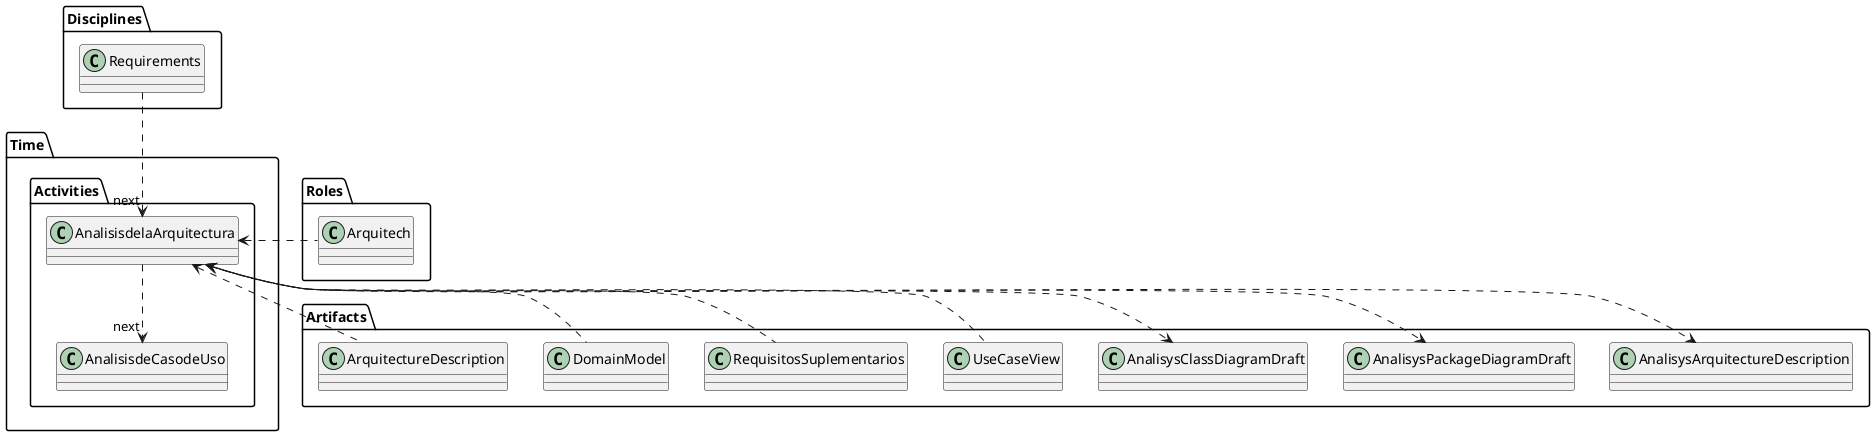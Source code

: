 @startuml

  set namespaceSeparator .
  
  Disciplines.Requirements   ..> "next" Time.Activities.AnalisisdelaArquitectura
  Time.Activities.AnalisisdelaArquitectura <.right. Roles.Arquitech
  Time.Activities.AnalisisdelaArquitectura ..> "next" Time.Activities.AnalisisdeCasodeUso
  
  Time.Activities.AnalisisdelaArquitectura <.. Artifacts.UseCaseView
  Time.Activities.AnalisisdelaArquitectura <.. Artifacts.RequisitosSuplementarios
  Time.Activities.AnalisisdelaArquitectura <.. Artifacts.DomainModel
  Time.Activities.AnalisisdelaArquitectura <.. Artifacts.ArquitectureDescription

  Time.Activities.AnalisisdelaArquitectura .> Artifacts.AnalisysArquitectureDescription
  Time.Activities.AnalisisdelaArquitectura .> Artifacts.AnalisysPackageDiagramDraft
  Time.Activities.AnalisisdelaArquitectura .> Artifacts.AnalisysClassDiagramDraft

@enduml